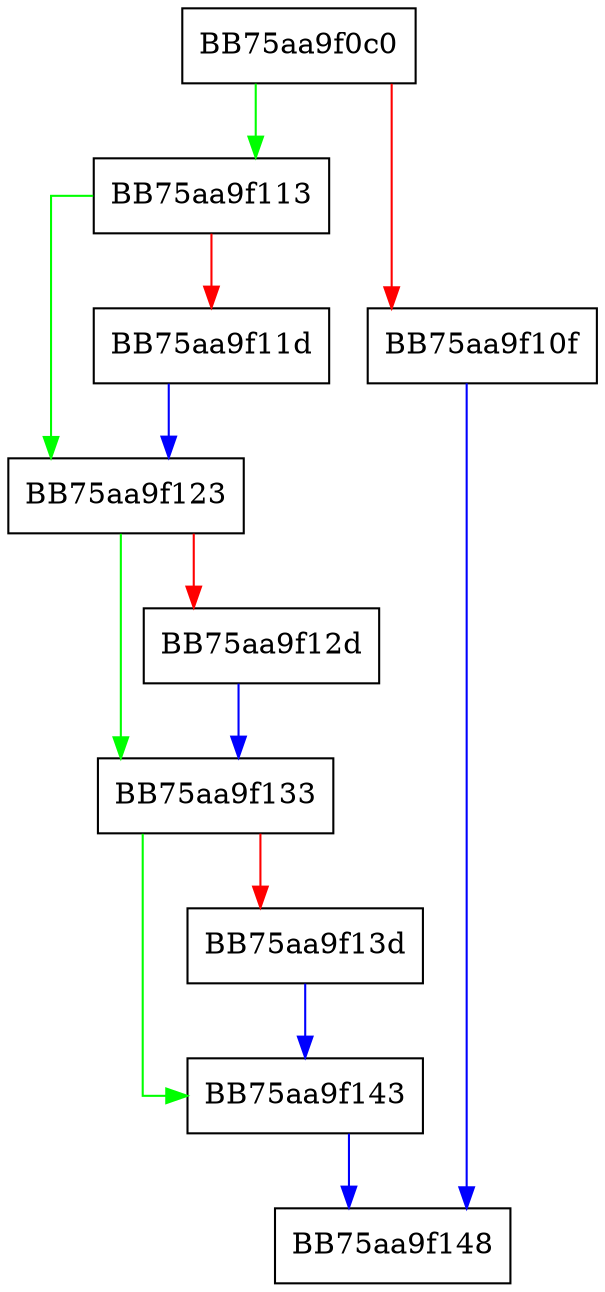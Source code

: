 digraph RpfAPI_GetOsVersion {
  node [shape="box"];
  graph [splines=ortho];
  BB75aa9f0c0 -> BB75aa9f113 [color="green"];
  BB75aa9f0c0 -> BB75aa9f10f [color="red"];
  BB75aa9f10f -> BB75aa9f148 [color="blue"];
  BB75aa9f113 -> BB75aa9f123 [color="green"];
  BB75aa9f113 -> BB75aa9f11d [color="red"];
  BB75aa9f11d -> BB75aa9f123 [color="blue"];
  BB75aa9f123 -> BB75aa9f133 [color="green"];
  BB75aa9f123 -> BB75aa9f12d [color="red"];
  BB75aa9f12d -> BB75aa9f133 [color="blue"];
  BB75aa9f133 -> BB75aa9f143 [color="green"];
  BB75aa9f133 -> BB75aa9f13d [color="red"];
  BB75aa9f13d -> BB75aa9f143 [color="blue"];
  BB75aa9f143 -> BB75aa9f148 [color="blue"];
}